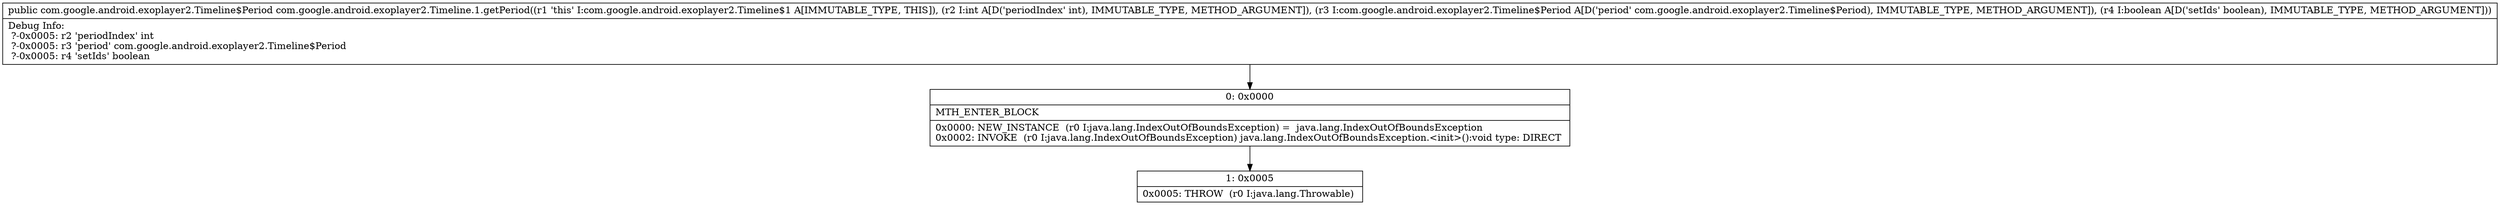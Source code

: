 digraph "CFG forcom.google.android.exoplayer2.Timeline.1.getPeriod(ILcom\/google\/android\/exoplayer2\/Timeline$Period;Z)Lcom\/google\/android\/exoplayer2\/Timeline$Period;" {
Node_0 [shape=record,label="{0\:\ 0x0000|MTH_ENTER_BLOCK\l|0x0000: NEW_INSTANCE  (r0 I:java.lang.IndexOutOfBoundsException) =  java.lang.IndexOutOfBoundsException \l0x0002: INVOKE  (r0 I:java.lang.IndexOutOfBoundsException) java.lang.IndexOutOfBoundsException.\<init\>():void type: DIRECT \l}"];
Node_1 [shape=record,label="{1\:\ 0x0005|0x0005: THROW  (r0 I:java.lang.Throwable) \l}"];
MethodNode[shape=record,label="{public com.google.android.exoplayer2.Timeline$Period com.google.android.exoplayer2.Timeline.1.getPeriod((r1 'this' I:com.google.android.exoplayer2.Timeline$1 A[IMMUTABLE_TYPE, THIS]), (r2 I:int A[D('periodIndex' int), IMMUTABLE_TYPE, METHOD_ARGUMENT]), (r3 I:com.google.android.exoplayer2.Timeline$Period A[D('period' com.google.android.exoplayer2.Timeline$Period), IMMUTABLE_TYPE, METHOD_ARGUMENT]), (r4 I:boolean A[D('setIds' boolean), IMMUTABLE_TYPE, METHOD_ARGUMENT]))  | Debug Info:\l  ?\-0x0005: r2 'periodIndex' int\l  ?\-0x0005: r3 'period' com.google.android.exoplayer2.Timeline$Period\l  ?\-0x0005: r4 'setIds' boolean\l}"];
MethodNode -> Node_0;
Node_0 -> Node_1;
}

